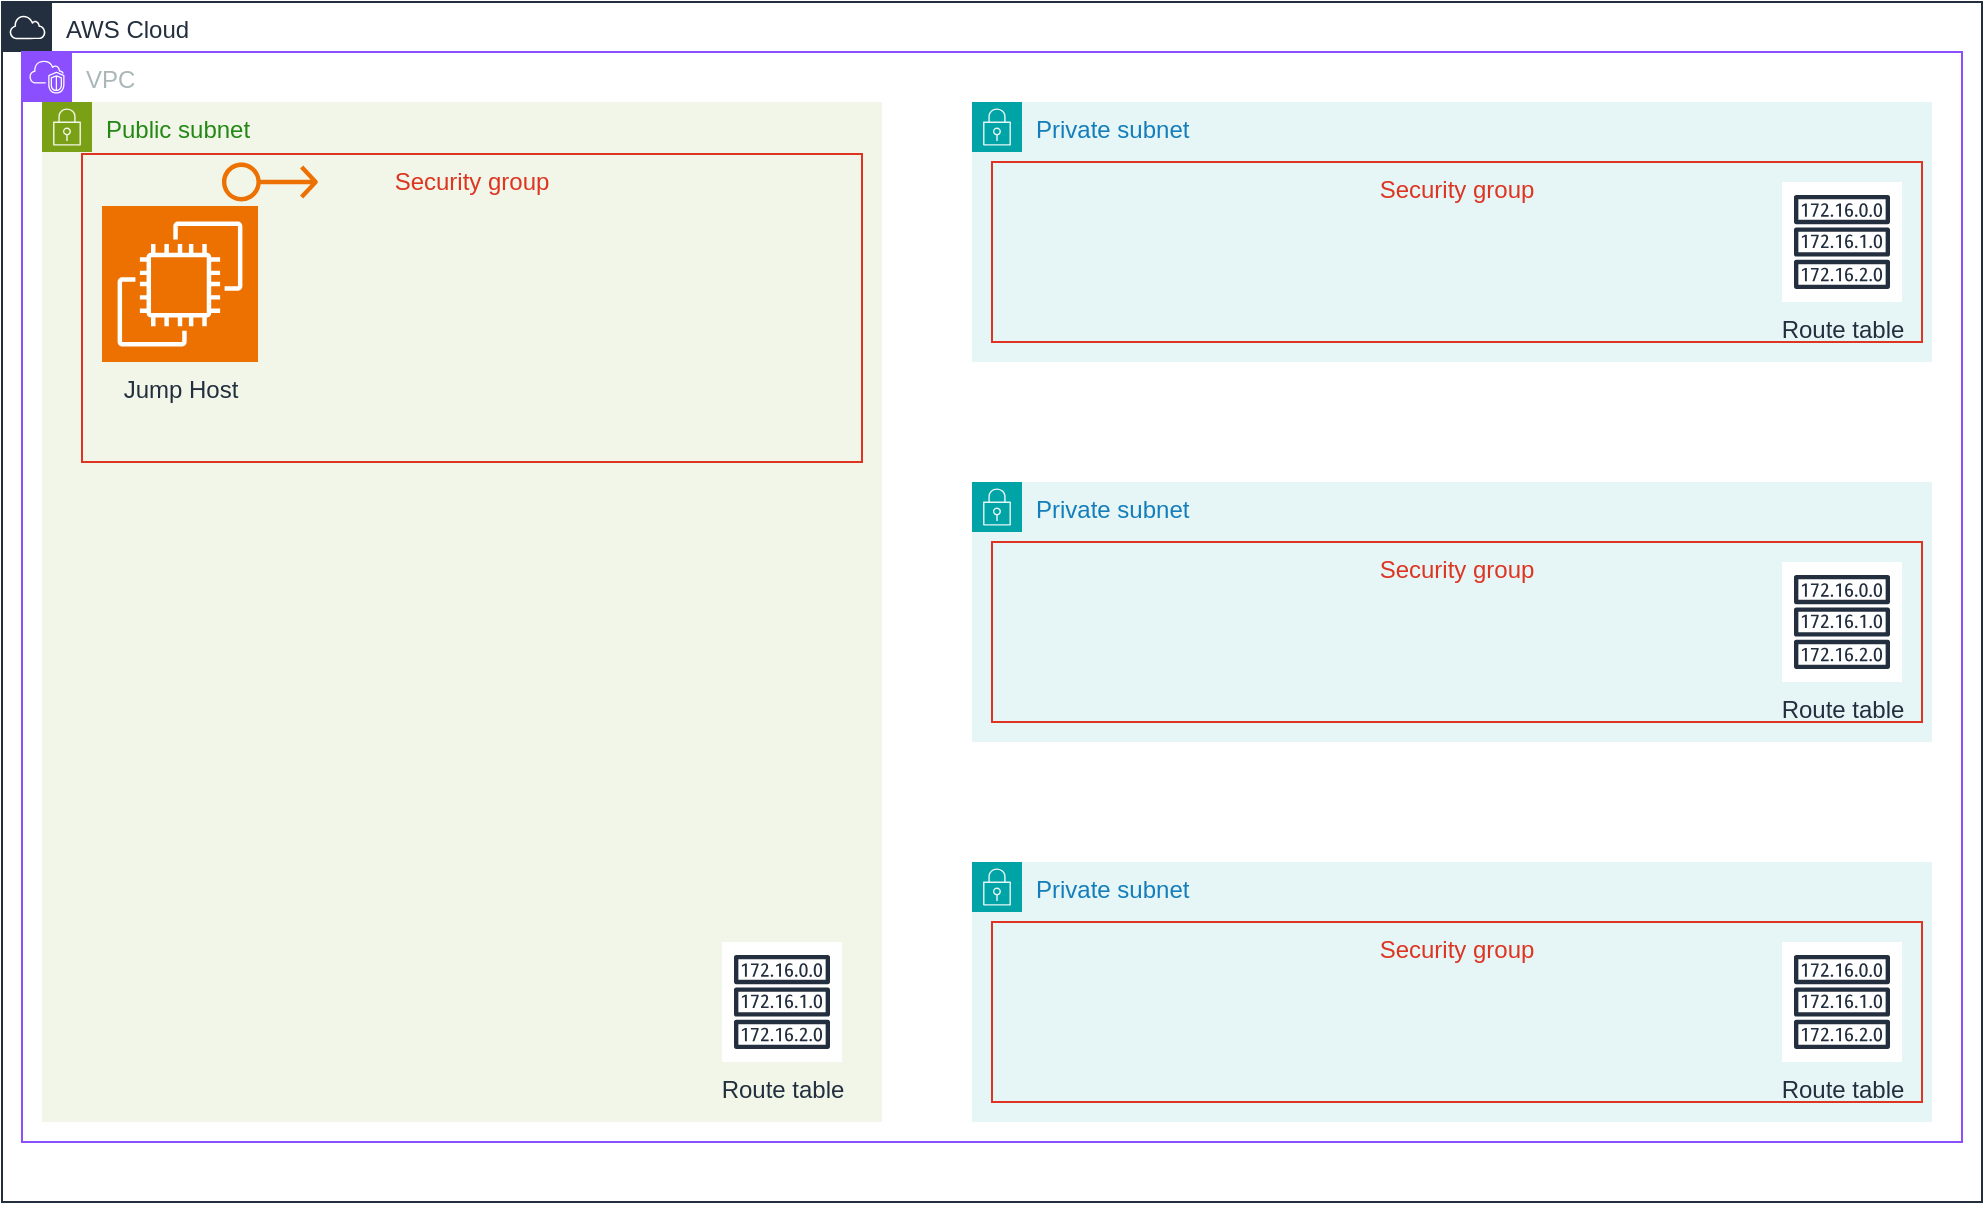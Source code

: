 <mxfile version="22.1.2" type="device">
  <diagram id="Ht1M8jgEwFfnCIfOTk4-" name="Page-1">
    <mxGraphModel dx="1381" dy="761" grid="1" gridSize="10" guides="1" tooltips="1" connect="1" arrows="1" fold="1" page="1" pageScale="1" pageWidth="1169" pageHeight="827" math="0" shadow="0">
      <root>
        <mxCell id="0" />
        <mxCell id="1" parent="0" />
        <mxCell id="n5eNbq0Di45sEn5enMOa-1" value="AWS Cloud" style="points=[[0,0],[0.25,0],[0.5,0],[0.75,0],[1,0],[1,0.25],[1,0.5],[1,0.75],[1,1],[0.75,1],[0.5,1],[0.25,1],[0,1],[0,0.75],[0,0.5],[0,0.25]];outlineConnect=0;gradientColor=none;html=1;whiteSpace=wrap;fontSize=12;fontStyle=0;container=1;pointerEvents=0;collapsible=0;recursiveResize=0;shape=mxgraph.aws4.group;grIcon=mxgraph.aws4.group_aws_cloud;strokeColor=#232F3E;fillColor=none;verticalAlign=top;align=left;spacingLeft=30;fontColor=#232F3E;dashed=0;" vertex="1" parent="1">
          <mxGeometry x="40" y="40" width="990" height="600" as="geometry" />
        </mxCell>
        <mxCell id="n5eNbq0Di45sEn5enMOa-3" value="Public subnet" style="points=[[0,0],[0.25,0],[0.5,0],[0.75,0],[1,0],[1,0.25],[1,0.5],[1,0.75],[1,1],[0.75,1],[0.5,1],[0.25,1],[0,1],[0,0.75],[0,0.5],[0,0.25]];outlineConnect=0;gradientColor=none;html=1;whiteSpace=wrap;fontSize=12;fontStyle=0;container=1;pointerEvents=0;collapsible=0;recursiveResize=0;shape=mxgraph.aws4.group;grIcon=mxgraph.aws4.group_security_group;grStroke=0;strokeColor=#7AA116;fillColor=#F2F6E8;verticalAlign=top;align=left;spacingLeft=30;fontColor=#248814;dashed=0;" vertex="1" parent="n5eNbq0Di45sEn5enMOa-1">
          <mxGeometry x="20" y="50" width="420" height="510" as="geometry" />
        </mxCell>
        <mxCell id="n5eNbq0Di45sEn5enMOa-7" value="Jump Host" style="sketch=0;points=[[0,0,0],[0.25,0,0],[0.5,0,0],[0.75,0,0],[1,0,0],[0,1,0],[0.25,1,0],[0.5,1,0],[0.75,1,0],[1,1,0],[0,0.25,0],[0,0.5,0],[0,0.75,0],[1,0.25,0],[1,0.5,0],[1,0.75,0]];outlineConnect=0;fontColor=#232F3E;fillColor=#ED7100;strokeColor=#ffffff;dashed=0;verticalLabelPosition=bottom;verticalAlign=top;align=center;html=1;fontSize=12;fontStyle=0;aspect=fixed;shape=mxgraph.aws4.resourceIcon;resIcon=mxgraph.aws4.ec2;" vertex="1" parent="n5eNbq0Di45sEn5enMOa-3">
          <mxGeometry x="30" y="52" width="78" height="78" as="geometry" />
        </mxCell>
        <mxCell id="n5eNbq0Di45sEn5enMOa-8" value="" style="sketch=0;outlineConnect=0;fontColor=#232F3E;gradientColor=none;fillColor=#ED7100;strokeColor=none;dashed=0;verticalLabelPosition=bottom;verticalAlign=top;align=center;html=1;fontSize=12;fontStyle=0;aspect=fixed;pointerEvents=1;shape=mxgraph.aws4.elastic_ip_address;" vertex="1" parent="n5eNbq0Di45sEn5enMOa-3">
          <mxGeometry x="90" y="30" width="48" height="20" as="geometry" />
        </mxCell>
        <mxCell id="n5eNbq0Di45sEn5enMOa-11" value="Security group" style="fillColor=none;strokeColor=#DD3522;verticalAlign=top;fontStyle=0;fontColor=#DD3522;whiteSpace=wrap;html=1;" vertex="1" parent="n5eNbq0Di45sEn5enMOa-3">
          <mxGeometry x="20" y="26" width="390" height="154" as="geometry" />
        </mxCell>
        <mxCell id="n5eNbq0Di45sEn5enMOa-16" value="Route table" style="sketch=0;outlineConnect=0;fontColor=#232F3E;gradientColor=none;strokeColor=#232F3E;fillColor=#ffffff;dashed=0;verticalLabelPosition=bottom;verticalAlign=top;align=center;html=1;fontSize=12;fontStyle=0;aspect=fixed;shape=mxgraph.aws4.resourceIcon;resIcon=mxgraph.aws4.route_table;" vertex="1" parent="n5eNbq0Di45sEn5enMOa-3">
          <mxGeometry x="340" y="420" width="60" height="60" as="geometry" />
        </mxCell>
        <mxCell id="n5eNbq0Di45sEn5enMOa-4" value="Private subnet" style="points=[[0,0],[0.25,0],[0.5,0],[0.75,0],[1,0],[1,0.25],[1,0.5],[1,0.75],[1,1],[0.75,1],[0.5,1],[0.25,1],[0,1],[0,0.75],[0,0.5],[0,0.25]];outlineConnect=0;gradientColor=none;html=1;whiteSpace=wrap;fontSize=12;fontStyle=0;container=1;pointerEvents=0;collapsible=0;recursiveResize=0;shape=mxgraph.aws4.group;grIcon=mxgraph.aws4.group_security_group;grStroke=0;strokeColor=#00A4A6;fillColor=#E6F6F7;verticalAlign=top;align=left;spacingLeft=30;fontColor=#147EBA;dashed=0;" vertex="1" parent="n5eNbq0Di45sEn5enMOa-1">
          <mxGeometry x="485" y="50" width="480" height="130" as="geometry" />
        </mxCell>
        <mxCell id="n5eNbq0Di45sEn5enMOa-20" value="Security group" style="fillColor=none;strokeColor=#DD3522;verticalAlign=top;fontStyle=0;fontColor=#DD3522;whiteSpace=wrap;html=1;" vertex="1" parent="n5eNbq0Di45sEn5enMOa-4">
          <mxGeometry x="10" y="30" width="465" height="90" as="geometry" />
        </mxCell>
        <mxCell id="n5eNbq0Di45sEn5enMOa-19" value="Route table" style="sketch=0;outlineConnect=0;fontColor=#232F3E;gradientColor=none;strokeColor=#232F3E;fillColor=#ffffff;dashed=0;verticalLabelPosition=bottom;verticalAlign=top;align=center;html=1;fontSize=12;fontStyle=0;aspect=fixed;shape=mxgraph.aws4.resourceIcon;resIcon=mxgraph.aws4.route_table;" vertex="1" parent="n5eNbq0Di45sEn5enMOa-4">
          <mxGeometry x="405" y="40" width="60" height="60" as="geometry" />
        </mxCell>
        <mxCell id="n5eNbq0Di45sEn5enMOa-21" value="Private subnet" style="points=[[0,0],[0.25,0],[0.5,0],[0.75,0],[1,0],[1,0.25],[1,0.5],[1,0.75],[1,1],[0.75,1],[0.5,1],[0.25,1],[0,1],[0,0.75],[0,0.5],[0,0.25]];outlineConnect=0;gradientColor=none;html=1;whiteSpace=wrap;fontSize=12;fontStyle=0;container=1;pointerEvents=0;collapsible=0;recursiveResize=0;shape=mxgraph.aws4.group;grIcon=mxgraph.aws4.group_security_group;grStroke=0;strokeColor=#00A4A6;fillColor=#E6F6F7;verticalAlign=top;align=left;spacingLeft=30;fontColor=#147EBA;dashed=0;" vertex="1" parent="n5eNbq0Di45sEn5enMOa-1">
          <mxGeometry x="485" y="240" width="480" height="130" as="geometry" />
        </mxCell>
        <mxCell id="n5eNbq0Di45sEn5enMOa-22" value="Security group" style="fillColor=none;strokeColor=#DD3522;verticalAlign=top;fontStyle=0;fontColor=#DD3522;whiteSpace=wrap;html=1;" vertex="1" parent="n5eNbq0Di45sEn5enMOa-21">
          <mxGeometry x="10" y="30" width="465" height="90" as="geometry" />
        </mxCell>
        <mxCell id="n5eNbq0Di45sEn5enMOa-23" value="Route table" style="sketch=0;outlineConnect=0;fontColor=#232F3E;gradientColor=none;strokeColor=#232F3E;fillColor=#ffffff;dashed=0;verticalLabelPosition=bottom;verticalAlign=top;align=center;html=1;fontSize=12;fontStyle=0;aspect=fixed;shape=mxgraph.aws4.resourceIcon;resIcon=mxgraph.aws4.route_table;" vertex="1" parent="n5eNbq0Di45sEn5enMOa-21">
          <mxGeometry x="405" y="40" width="60" height="60" as="geometry" />
        </mxCell>
        <mxCell id="n5eNbq0Di45sEn5enMOa-24" value="Private subnet" style="points=[[0,0],[0.25,0],[0.5,0],[0.75,0],[1,0],[1,0.25],[1,0.5],[1,0.75],[1,1],[0.75,1],[0.5,1],[0.25,1],[0,1],[0,0.75],[0,0.5],[0,0.25]];outlineConnect=0;gradientColor=none;html=1;whiteSpace=wrap;fontSize=12;fontStyle=0;container=1;pointerEvents=0;collapsible=0;recursiveResize=0;shape=mxgraph.aws4.group;grIcon=mxgraph.aws4.group_security_group;grStroke=0;strokeColor=#00A4A6;fillColor=#E6F6F7;verticalAlign=top;align=left;spacingLeft=30;fontColor=#147EBA;dashed=0;" vertex="1" parent="n5eNbq0Di45sEn5enMOa-1">
          <mxGeometry x="485" y="430" width="480" height="130" as="geometry" />
        </mxCell>
        <mxCell id="n5eNbq0Di45sEn5enMOa-25" value="Security group" style="fillColor=none;strokeColor=#DD3522;verticalAlign=top;fontStyle=0;fontColor=#DD3522;whiteSpace=wrap;html=1;" vertex="1" parent="n5eNbq0Di45sEn5enMOa-24">
          <mxGeometry x="10" y="30" width="465" height="90" as="geometry" />
        </mxCell>
        <mxCell id="n5eNbq0Di45sEn5enMOa-26" value="Route table" style="sketch=0;outlineConnect=0;fontColor=#232F3E;gradientColor=none;strokeColor=#232F3E;fillColor=#ffffff;dashed=0;verticalLabelPosition=bottom;verticalAlign=top;align=center;html=1;fontSize=12;fontStyle=0;aspect=fixed;shape=mxgraph.aws4.resourceIcon;resIcon=mxgraph.aws4.route_table;" vertex="1" parent="n5eNbq0Di45sEn5enMOa-24">
          <mxGeometry x="405" y="40" width="60" height="60" as="geometry" />
        </mxCell>
        <mxCell id="n5eNbq0Di45sEn5enMOa-27" value="VPC" style="points=[[0,0],[0.25,0],[0.5,0],[0.75,0],[1,0],[1,0.25],[1,0.5],[1,0.75],[1,1],[0.75,1],[0.5,1],[0.25,1],[0,1],[0,0.75],[0,0.5],[0,0.25]];outlineConnect=0;gradientColor=none;html=1;whiteSpace=wrap;fontSize=12;fontStyle=0;container=1;pointerEvents=0;collapsible=0;recursiveResize=0;shape=mxgraph.aws4.group;grIcon=mxgraph.aws4.group_vpc2;strokeColor=#8C4FFF;fillColor=none;verticalAlign=top;align=left;spacingLeft=30;fontColor=#AAB7B8;dashed=0;" vertex="1" parent="n5eNbq0Di45sEn5enMOa-1">
          <mxGeometry x="10" y="25" width="970" height="545" as="geometry" />
        </mxCell>
      </root>
    </mxGraphModel>
  </diagram>
</mxfile>
